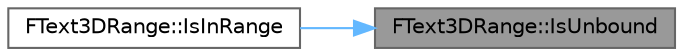 digraph "FText3DRange::IsUnbound"
{
 // INTERACTIVE_SVG=YES
 // LATEX_PDF_SIZE
  bgcolor="transparent";
  edge [fontname=Helvetica,fontsize=10,labelfontname=Helvetica,labelfontsize=10];
  node [fontname=Helvetica,fontsize=10,shape=box,height=0.2,width=0.4];
  rankdir="RL";
  Node1 [id="Node000001",label="FText3DRange::IsUnbound",height=0.2,width=0.4,color="gray40", fillcolor="grey60", style="filled", fontcolor="black",tooltip=" "];
  Node1 -> Node2 [id="edge1_Node000001_Node000002",dir="back",color="steelblue1",style="solid",tooltip=" "];
  Node2 [id="Node000002",label="FText3DRange::IsInRange",height=0.2,width=0.4,color="grey40", fillcolor="white", style="filled",URL="$d1/d15/structFText3DRange.html#a6825e6942cc5d40accb348bd0d35ae0a",tooltip=" "];
}

